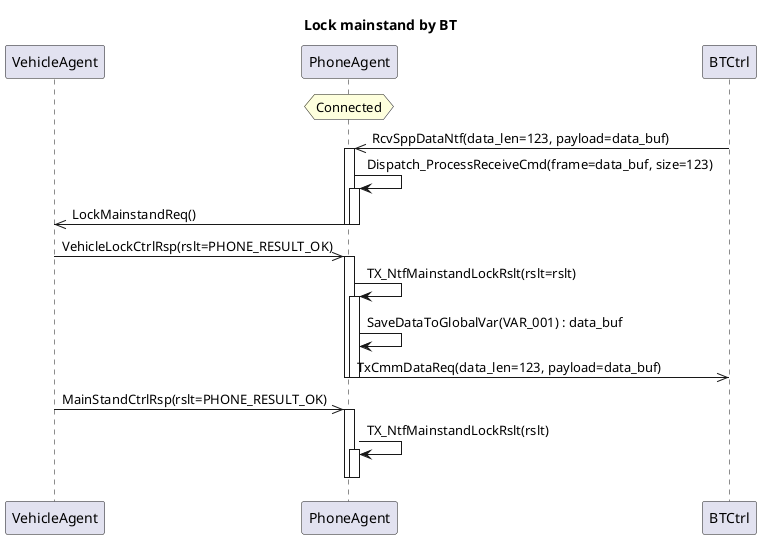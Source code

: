 @startuml Lock mainstand by BT

title Lock mainstand by BT

participant VehicleAgent
participant PhoneAgent
participant BTCtrl

hnote over PhoneAgent : Connected
BTCtrl->>PhoneAgent : RcvSppDataNtf(data_len=123, payload=data_buf)
activate PhoneAgent
PhoneAgent->PhoneAgent : Dispatch_ProcessReceiveCmd(frame=data_buf, size=123)
activate PhoneAgent
PhoneAgent->>VehicleAgent : LockMainstandReq()
deactivate PhoneAgent
deactivate PhoneAgent
VehicleAgent->>PhoneAgent : VehicleLockCtrlRsp(rslt=PHONE_RESULT_OK)
activate PhoneAgent
PhoneAgent->PhoneAgent : TX_NtfMainstandLockRslt(rslt=rslt)
activate PhoneAgent
PhoneAgent->PhoneAgent : SaveDataToGlobalVar(VAR_001) : data_buf
PhoneAgent->>BTCtrl : TxCmmDataReq(data_len=123, payload=data_buf)
deactivate PhoneAgent
deactivate PhoneAgent

VehicleAgent->>PhoneAgent : MainStandCtrlRsp(rslt=PHONE_RESULT_OK)
activate PhoneAgent
PhoneAgent->PhoneAgent:TX_NtfMainstandLockRslt(rslt)
activate PhoneAgent
deactivate PhoneAgent
deactivate PhoneAgent



@enduml